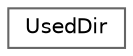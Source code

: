 digraph "Graphical Class Hierarchy"
{
 // INTERACTIVE_SVG=YES
 // LATEX_PDF_SIZE
  bgcolor="transparent";
  edge [fontname=Helvetica,fontsize=10,labelfontname=Helvetica,labelfontsize=10];
  node [fontname=Helvetica,fontsize=10,shape=box,height=0.2,width=0.4];
  rankdir="LR";
  Node0 [label="UsedDir",height=0.2,width=0.4,color="grey40", fillcolor="white", style="filled",URL="$df/d42/class_used_dir.html",tooltip="Usage information of a directory."];
}
